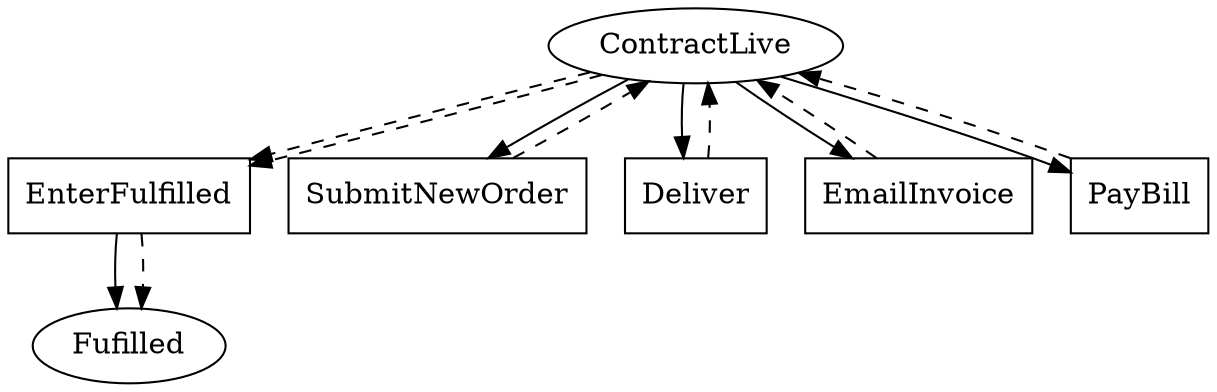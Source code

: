 // THIS IS A GENERATED FILE. DO NOT EDIT.

digraph Master_Sales_Agreement {    
    Fulfilled[label=Fufilled];
    ContractLive[label=ContractLive]
    
    EnterFulfilled[label=EnterFufilled,shape=box]; 
    EnterFulfilled[label=EnterFulfilled,shape=box];
	SubmitNewOrder[label=SubmitNewOrder,shape=box];
	Deliver[label=Deliver,shape=box];
	EmailInvoice[label=EmailInvoice,shape=box];
	PayBill[label=PayBill,shape=box]    
    
    EnterFulfilled -> Fulfilled;
    
    ContractLive -> SubmitNewOrder;
	ContractLive -> PayBill;
	ContractLive -> Deliver;
	ContractLive -> EmailInvoice;
	ContractLive -> EnterFulfilled [style=dashed];
	ContractLive -> EnterFulfilled [style=dashed]
    
    EnterFulfilled -> Fulfilled [style=dashed];
	SubmitNewOrder -> ContractLive [style=dashed];
	Deliver -> ContractLive [style=dashed];
	EmailInvoice -> ContractLive [style=dashed];
	PayBill -> ContractLive [style=dashed];
	     
    
       
}